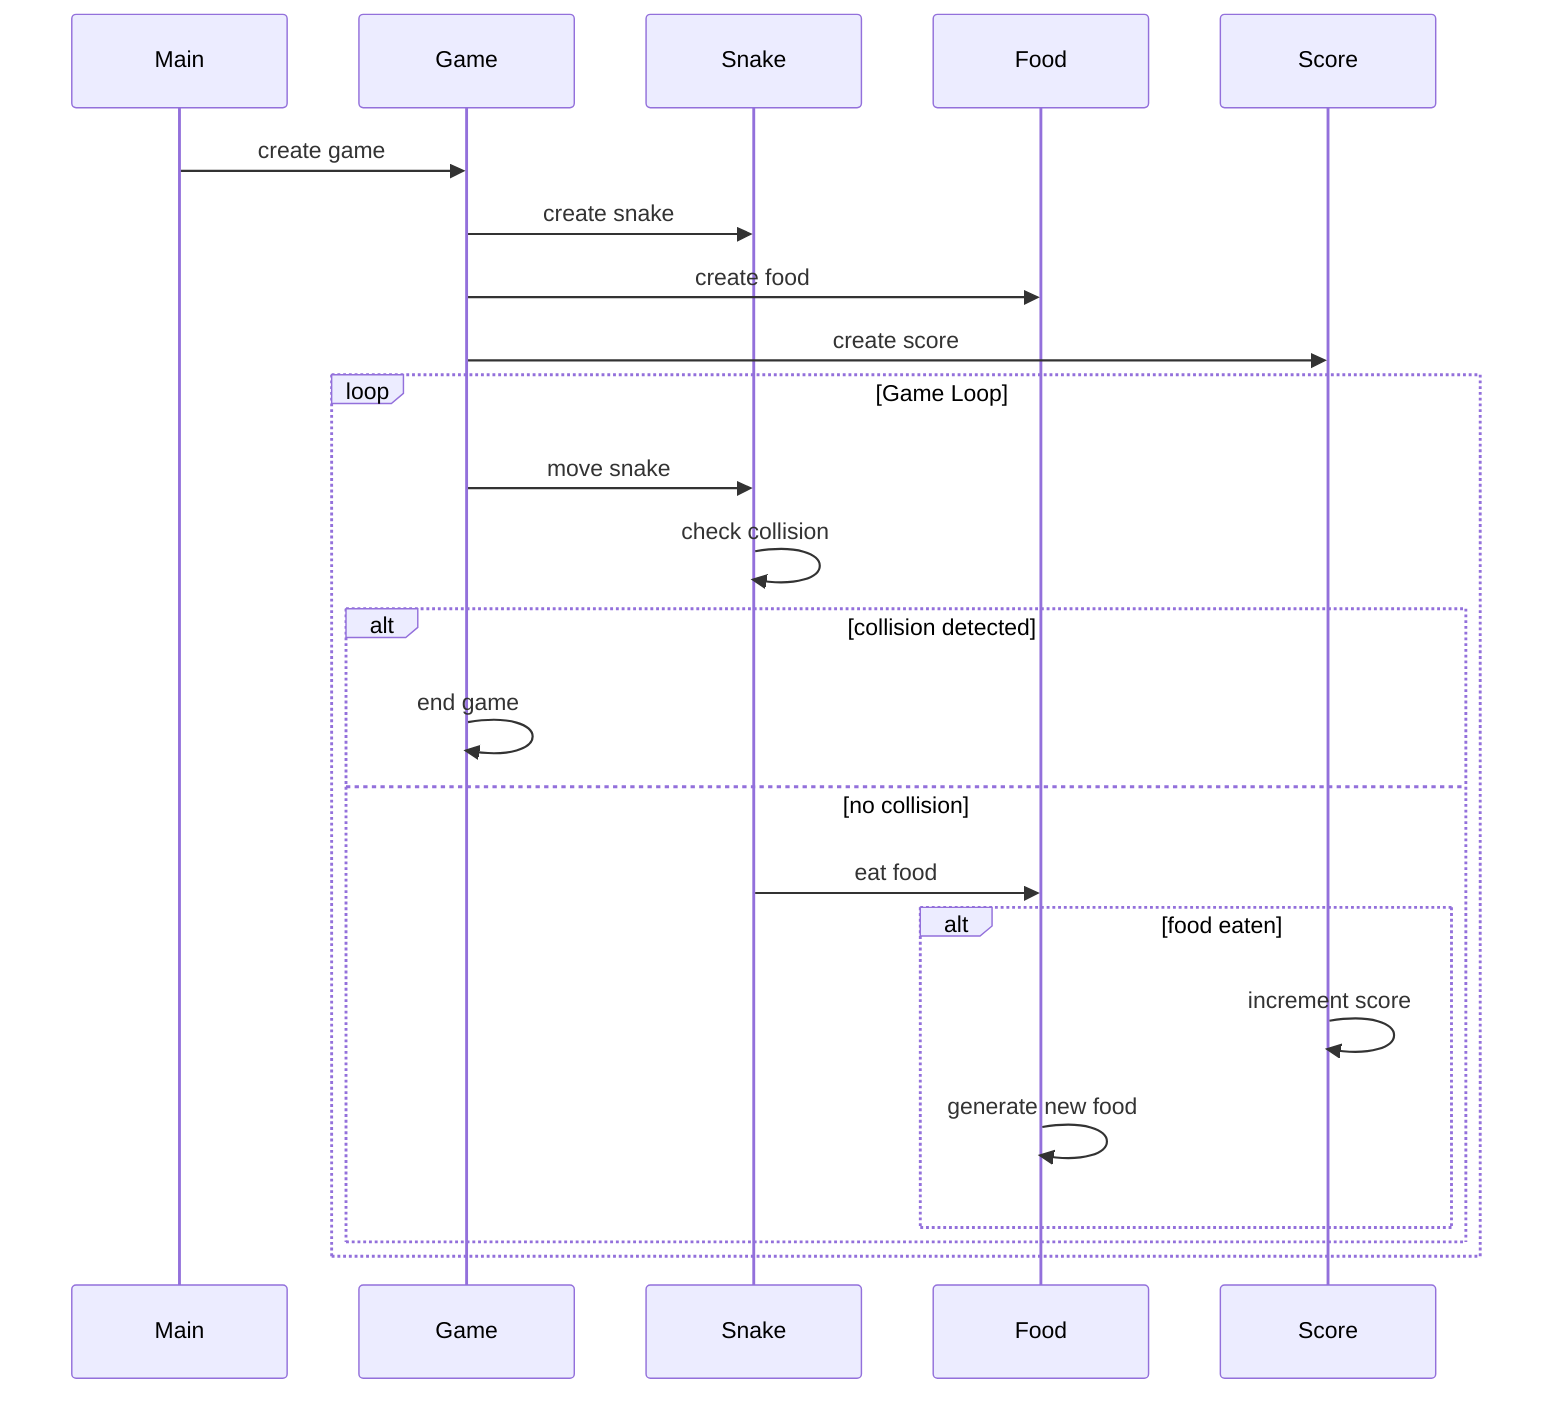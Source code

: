 sequenceDiagram
    participant M as Main
    participant G as Game
    participant S as Snake
    participant F as Food
    participant Sc as Score
    M->>G: create game
    G->>S: create snake
    G->>F: create food
    G->>Sc: create score
    loop Game Loop
        G->>S: move snake
        S->>S: check collision
        alt collision detected
            G->>G: end game
        else no collision
            S->>F: eat food
            alt food eaten
                Sc->>Sc: increment score
                F->>F: generate new food
            end
        end
    end